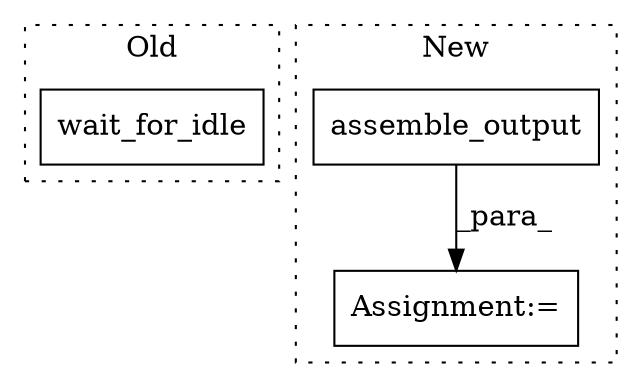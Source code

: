 digraph G {
subgraph cluster0 {
1 [label="wait_for_idle" a="32" s="3337,3353" l="14,1" shape="box"];
label = "Old";
style="dotted";
}
subgraph cluster1 {
2 [label="assemble_output" a="32" s="3480,3501" l="16,1" shape="box"];
3 [label="Assignment:=" a="7" s="3478" l="2" shape="box"];
label = "New";
style="dotted";
}
2 -> 3 [label="_para_"];
}
